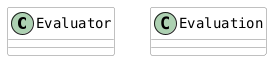 @startuml


skinparam class {
    FontColor black
    BackgroundColor white
    BorderColor grey
    FontName Monospaced
}

class Evaluator {

}

class Evaluation {

}


@enduml